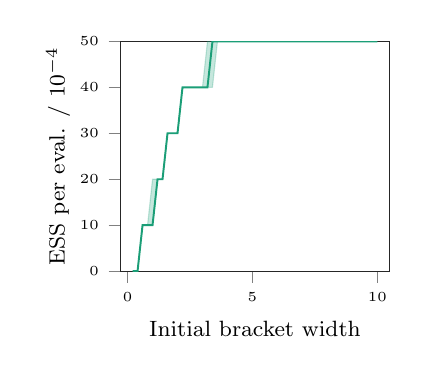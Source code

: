 % This file was created by matplotlib2tikz v0.6.11.
\pgfplotsset{scaled y ticks=false}
\begin{tikzpicture}

\definecolor{color0}{rgb}{0.106,0.62,0.467}

\begin{axis}[
  xlabel={\footnotesize Initial bracket width},
  ylabel={\footnotesize ESS per eval. / $10^{-4}$},
  y label style={at={(axis description cs:-0.15,.5)},rotate=0,anchor=south},
  width=50mm,
  height=45mm,
  xmin=-0.29, xmax=10.49,
  ymin=-0.0, ymax=0.005,
  ytick={-0.001,0,0.001,0.002,0.003,0.004,0.005,0.006},
  yticklabels={,0,10,20,30,40,50,60},
  tick align=outside,
  tick pos=left,
  x grid style={white!80.0!black},
  y grid style={white!80.0!black},
  axis line style={lightgray!20.0!black},
  every tick label/.append style={font=\tiny},
]
\path [draw=color0, fill=color0, opacity=0.25] (axis cs:0.2,0.0)
--(axis cs:0.2,0.0)
--(axis cs:0.4,0.0)
--(axis cs:0.6,0.001)
--(axis cs:0.8,0.001)
--(axis cs:1,0.002)
--(axis cs:1.2,0.002)
--(axis cs:1.4,0.002)
--(axis cs:1.6,0.003)
--(axis cs:1.8,0.003)
--(axis cs:2,0.003)
--(axis cs:2.2,0.004)
--(axis cs:2.4,0.004)
--(axis cs:2.6,0.004)
--(axis cs:2.8,0.004)
--(axis cs:3,0.004)
--(axis cs:3.2,0.005)
--(axis cs:3.4,0.005)
--(axis cs:3.6,0.005)
--(axis cs:3.8,0.005)
--(axis cs:4,0.005)
--(axis cs:4.2,0.005)
--(axis cs:4.4,0.005)
--(axis cs:4.6,0.005)
--(axis cs:4.8,0.005)
--(axis cs:5,0.005)
--(axis cs:5.2,0.005)
--(axis cs:5.4,0.005)
--(axis cs:5.6,0.005)
--(axis cs:5.8,0.005)
--(axis cs:6,0.005)
--(axis cs:6.2,0.005)
--(axis cs:6.4,0.005)
--(axis cs:6.6,0.005)
--(axis cs:6.8,0.005)
--(axis cs:7,0.005)
--(axis cs:7.2,0.005)
--(axis cs:7.4,0.005)
--(axis cs:7.6,0.005)
--(axis cs:7.8,0.005)
--(axis cs:8,0.005)
--(axis cs:8.2,0.005)
--(axis cs:8.4,0.005)
--(axis cs:8.6,0.005)
--(axis cs:8.8,0.005)
--(axis cs:9,0.005)
--(axis cs:9.2,0.005)
--(axis cs:9.4,0.005)
--(axis cs:9.6,0.005)
--(axis cs:9.8,0.005)
--(axis cs:10,0.005)
--(axis cs:10,0.005)
--(axis cs:10,0.005)
--(axis cs:9.8,0.005)
--(axis cs:9.6,0.005)
--(axis cs:9.4,0.005)
--(axis cs:9.2,0.005)
--(axis cs:9,0.005)
--(axis cs:8.8,0.005)
--(axis cs:8.6,0.005)
--(axis cs:8.4,0.005)
--(axis cs:8.2,0.005)
--(axis cs:8,0.005)
--(axis cs:7.8,0.005)
--(axis cs:7.6,0.005)
--(axis cs:7.4,0.005)
--(axis cs:7.2,0.005)
--(axis cs:7,0.005)
--(axis cs:6.8,0.005)
--(axis cs:6.6,0.005)
--(axis cs:6.4,0.005)
--(axis cs:6.2,0.005)
--(axis cs:6,0.005)
--(axis cs:5.8,0.005)
--(axis cs:5.6,0.005)
--(axis cs:5.4,0.005)
--(axis cs:5.2,0.005)
--(axis cs:5,0.005)
--(axis cs:4.8,0.005)
--(axis cs:4.6,0.005)
--(axis cs:4.4,0.005)
--(axis cs:4.2,0.005)
--(axis cs:4,0.005)
--(axis cs:3.8,0.005)
--(axis cs:3.6,0.005)
--(axis cs:3.4,0.004)
--(axis cs:3.2,0.004)
--(axis cs:3,0.004)
--(axis cs:2.8,0.004)
--(axis cs:2.6,0.004)
--(axis cs:2.4,0.004)
--(axis cs:2.2,0.004)
--(axis cs:2,0.003)
--(axis cs:1.8,0.003)
--(axis cs:1.6,0.003)
--(axis cs:1.4,0.002)
--(axis cs:1.2,0.002)
--(axis cs:1,0.001)
--(axis cs:0.8,0.001)
--(axis cs:0.6,0.001)
--(axis cs:0.4,0.0)
--(axis cs:0.2,0.0)
--cycle;

\addplot [line width=0.7pt, color0, forget plot]
table {%
0.2 0.0
0.4 0.0
0.6 0.001
0.8 0.001
1 0.001
1.2 0.002
1.4 0.002
1.6 0.003
1.8 0.003
2 0.003
2.2 0.004
2.4 0.004
2.6 0.004
2.8 0.004
3 0.004
3.2 0.004
3.4 0.005
3.6 0.005
3.8 0.005
4 0.005
4.2 0.005
4.4 0.005
4.6 0.005
4.8 0.005
5 0.005
5.2 0.005
5.4 0.005
5.6 0.005
5.8 0.005
6 0.005
6.2 0.005
6.4 0.005
6.6 0.005
6.8 0.005
7 0.005
7.2 0.005
7.4 0.005
7.6 0.005
7.8 0.005
8 0.005
8.2 0.005
8.4 0.005
8.6 0.005
8.8 0.005
9 0.005
9.2 0.005
9.4 0.005
9.6 0.005
9.8 0.005
10 0.005
};

\end{axis}

\end{tikzpicture}
